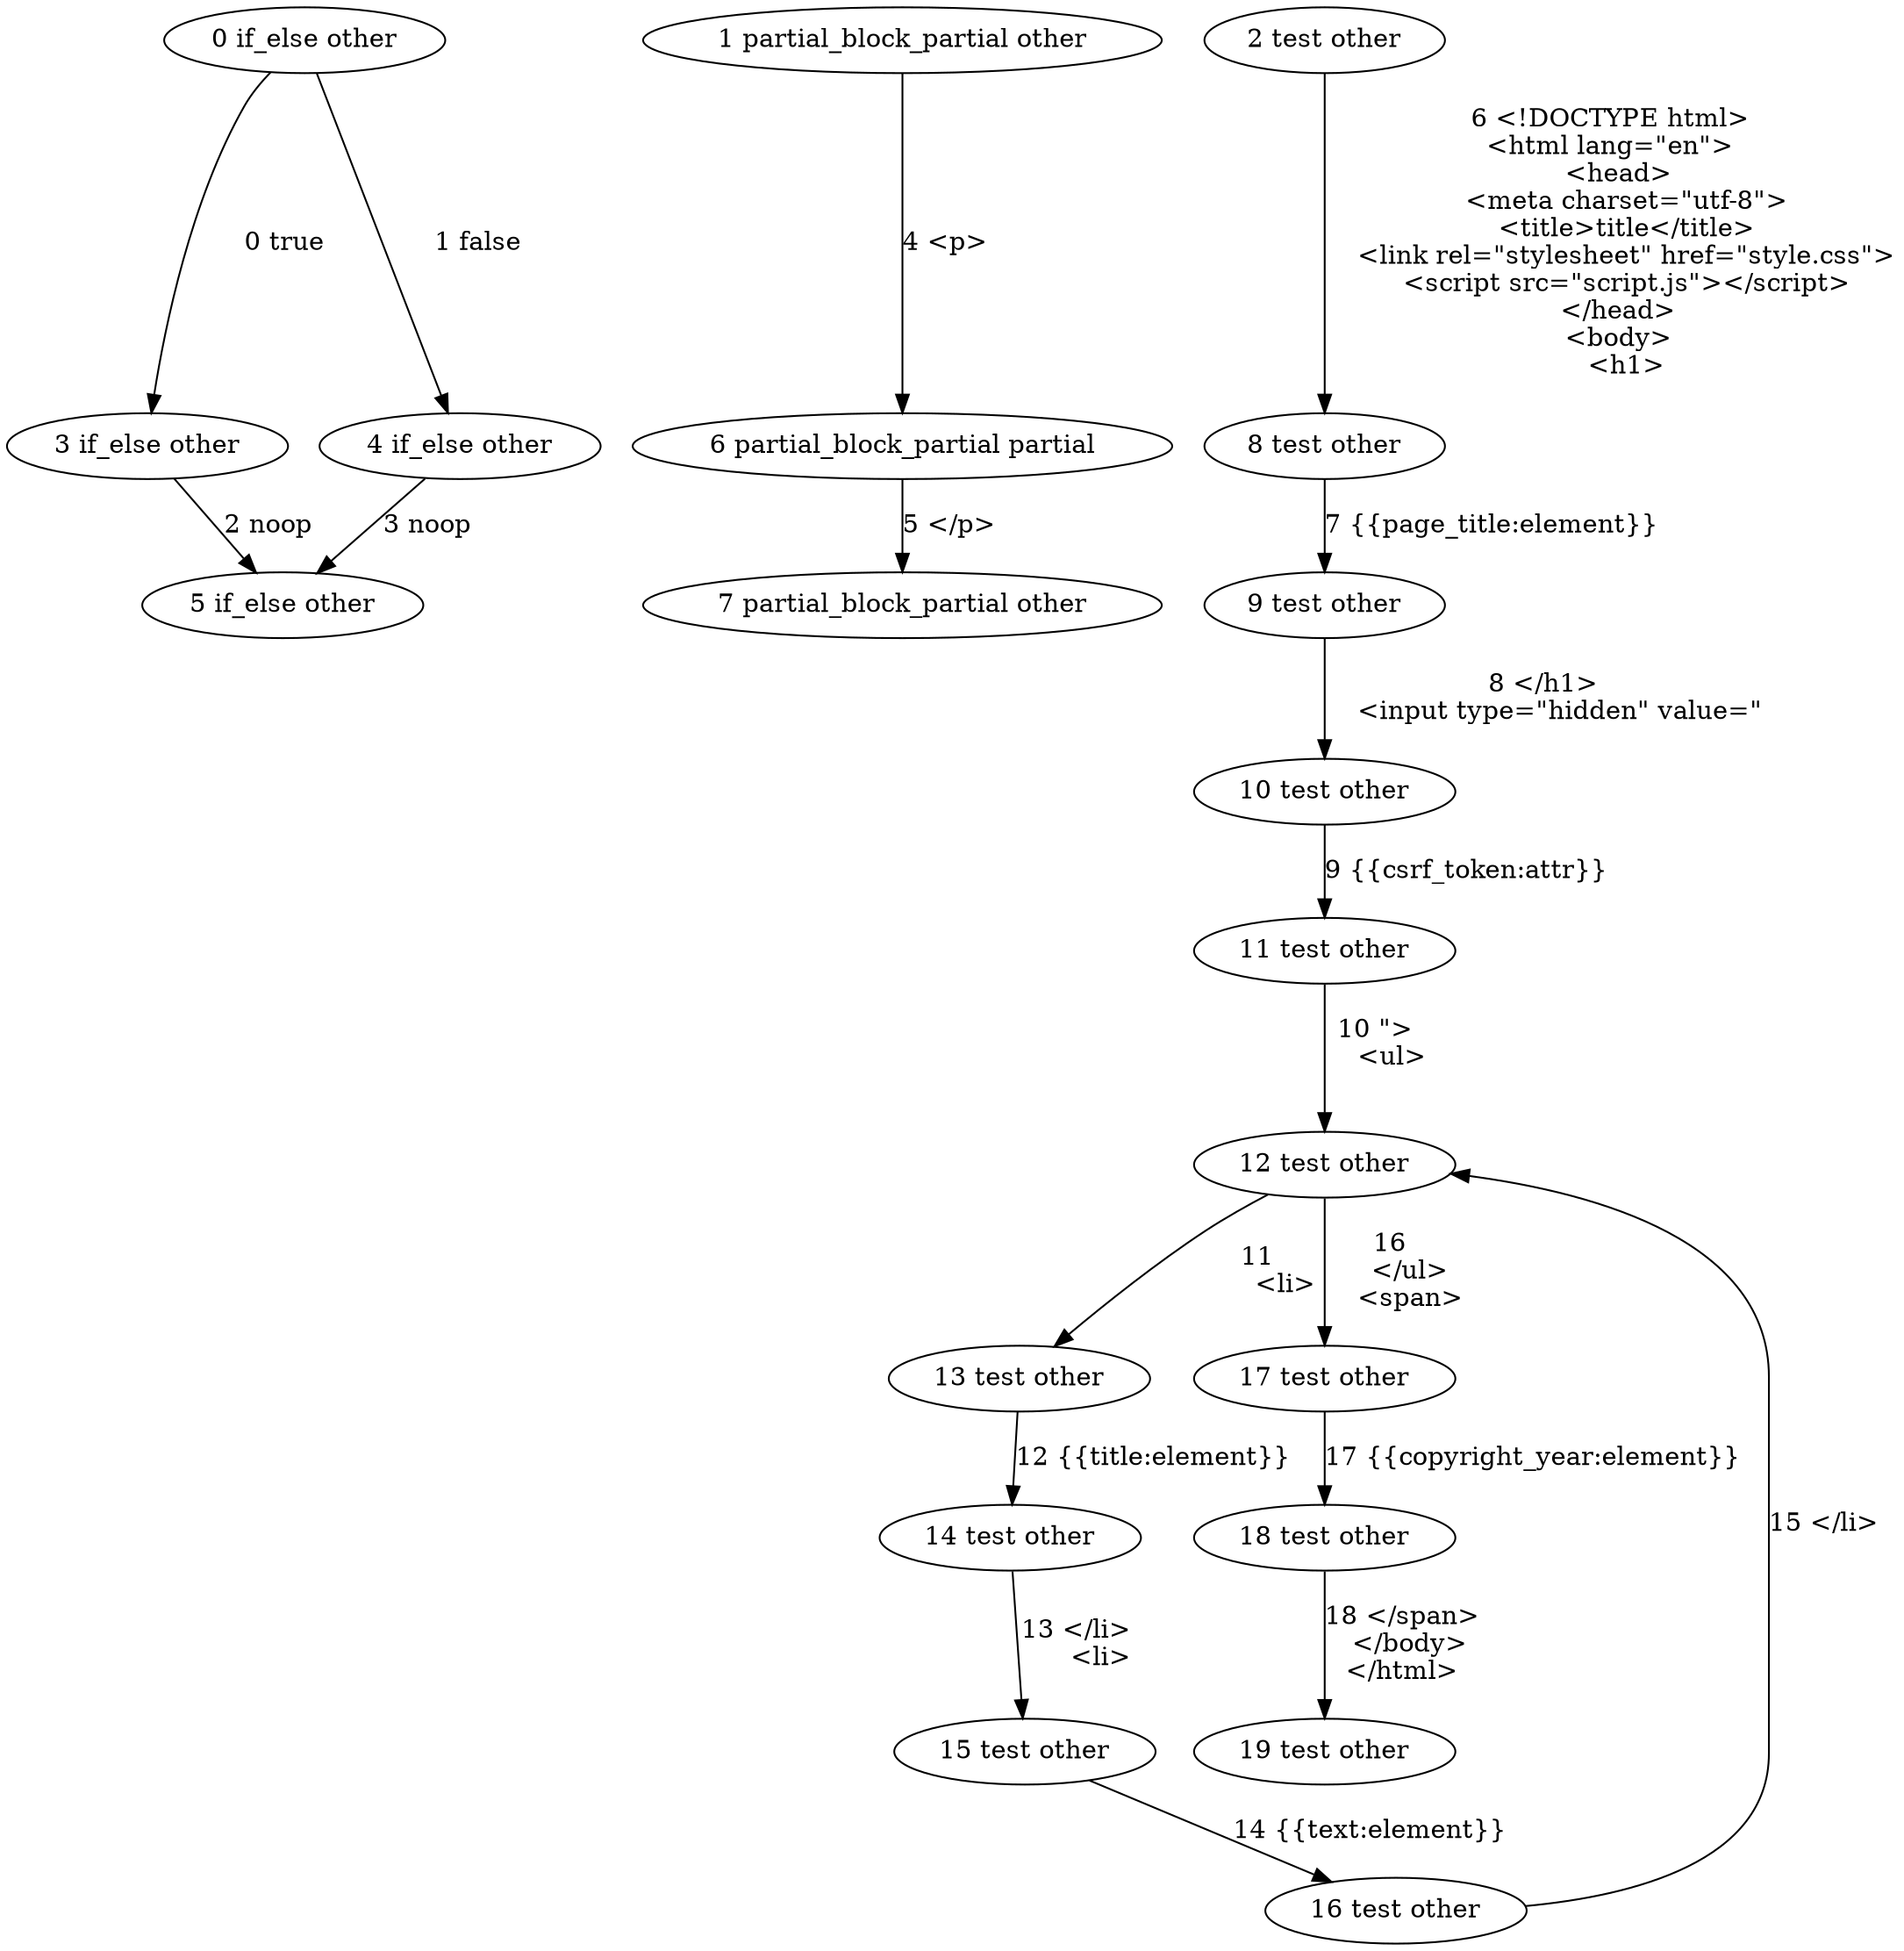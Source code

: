 digraph {
    0 [ label = "0 if_else other"]
    1 [ label = "1 partial_block_partial other"]
    2 [ label = "2 test other"]
    3 [ label = "3 if_else other"]
    4 [ label = "4 if_else other"]
    5 [ label = "5 if_else other"]
    6 [ label = "6 partial_block_partial partial"]
    7 [ label = "7 partial_block_partial other"]
    8 [ label = "8 test other"]
    9 [ label = "9 test other"]
    10 [ label = "10 test other"]
    11 [ label = "11 test other"]
    12 [ label = "12 test other"]
    13 [ label = "13 test other"]
    14 [ label = "14 test other"]
    15 [ label = "15 test other"]
    16 [ label = "16 test other"]
    17 [ label = "17 test other"]
    18 [ label = "18 test other"]
    19 [ label = "19 test other"]
    0 -> 3 [ label = "0 true"]
    0 -> 4 [ label = "1 false"]
    3 -> 5 [ label = "2 noop"]
    4 -> 5 [ label = "3 noop"]
    1 -> 6 [ label = "4 <p>"]
    6 -> 7 [ label = "5 </p>"]
    2 -> 8 [ label = "6 <!DOCTYPE html>
<html lang=\"en\">
  <head>
    <meta charset=\"utf-8\">
    <title>title</title>
    <link rel=\"stylesheet\" href=\"style.css\">
    <script src=\"script.js\"></script>
  </head>
  <body>
    <h1>"]
    8 -> 9 [ label = "7 {{page_title:element}}"]
    9 -> 10 [ label = "8 </h1>
    <input type=\"hidden\" value=\""]
    10 -> 11 [ label = "9 {{csrf_token:attr}}"]
    11 -> 12 [ label = "10 \">
    <ul>
    "]
    12 -> 13 [ label = "11 
      <li>"]
    13 -> 14 [ label = "12 {{title:element}}"]
    14 -> 15 [ label = "13 </li>
      <li>"]
    15 -> 16 [ label = "14 {{text:element}}"]
    16 -> 12 [ label = "15 </li>
    "]
    12 -> 17 [ label = "16 
    </ul>
    <span>"]
    17 -> 18 [ label = "17 {{copyright_year:element}}"]
    18 -> 19 [ label = "18 </span>
  </body>
</html>"]
}
